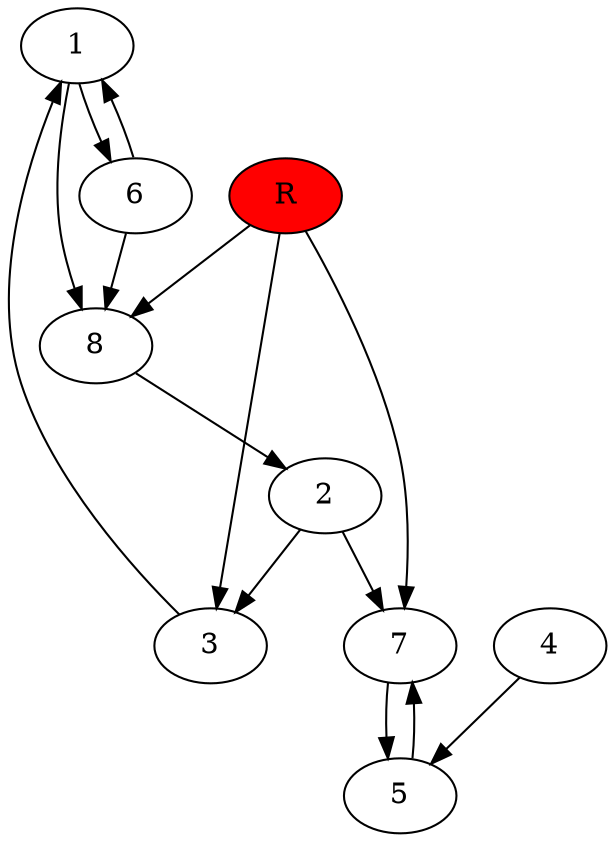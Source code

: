 digraph prb38158 {
	1
	2
	3
	4
	5
	6
	7
	8
	R [fillcolor="#ff0000" style=filled]
	1 -> 6
	1 -> 8
	2 -> 3
	2 -> 7
	3 -> 1
	4 -> 5
	5 -> 7
	6 -> 1
	6 -> 8
	7 -> 5
	8 -> 2
	R -> 3
	R -> 7
	R -> 8
}
